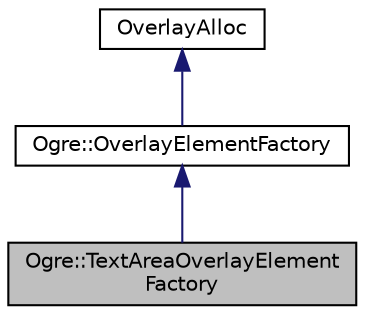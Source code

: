 digraph "Ogre::TextAreaOverlayElementFactory"
{
  bgcolor="transparent";
  edge [fontname="Helvetica",fontsize="10",labelfontname="Helvetica",labelfontsize="10"];
  node [fontname="Helvetica",fontsize="10",shape=record];
  Node0 [label="Ogre::TextAreaOverlayElement\lFactory",height=0.2,width=0.4,color="black", fillcolor="grey75", style="filled", fontcolor="black"];
  Node1 -> Node0 [dir="back",color="midnightblue",fontsize="10",style="solid",fontname="Helvetica"];
  Node1 [label="Ogre::OverlayElementFactory",height=0.2,width=0.4,color="black",URL="$class_ogre_1_1_overlay_element_factory.html",tooltip="Defines the interface which all components wishing to supply OverlayElement subclasses must implement..."];
  Node2 -> Node1 [dir="back",color="midnightblue",fontsize="10",style="solid",fontname="Helvetica"];
  Node2 [label="OverlayAlloc",height=0.2,width=0.4,color="black",URL="$class_ogre_1_1_allocated_object.html"];
}
